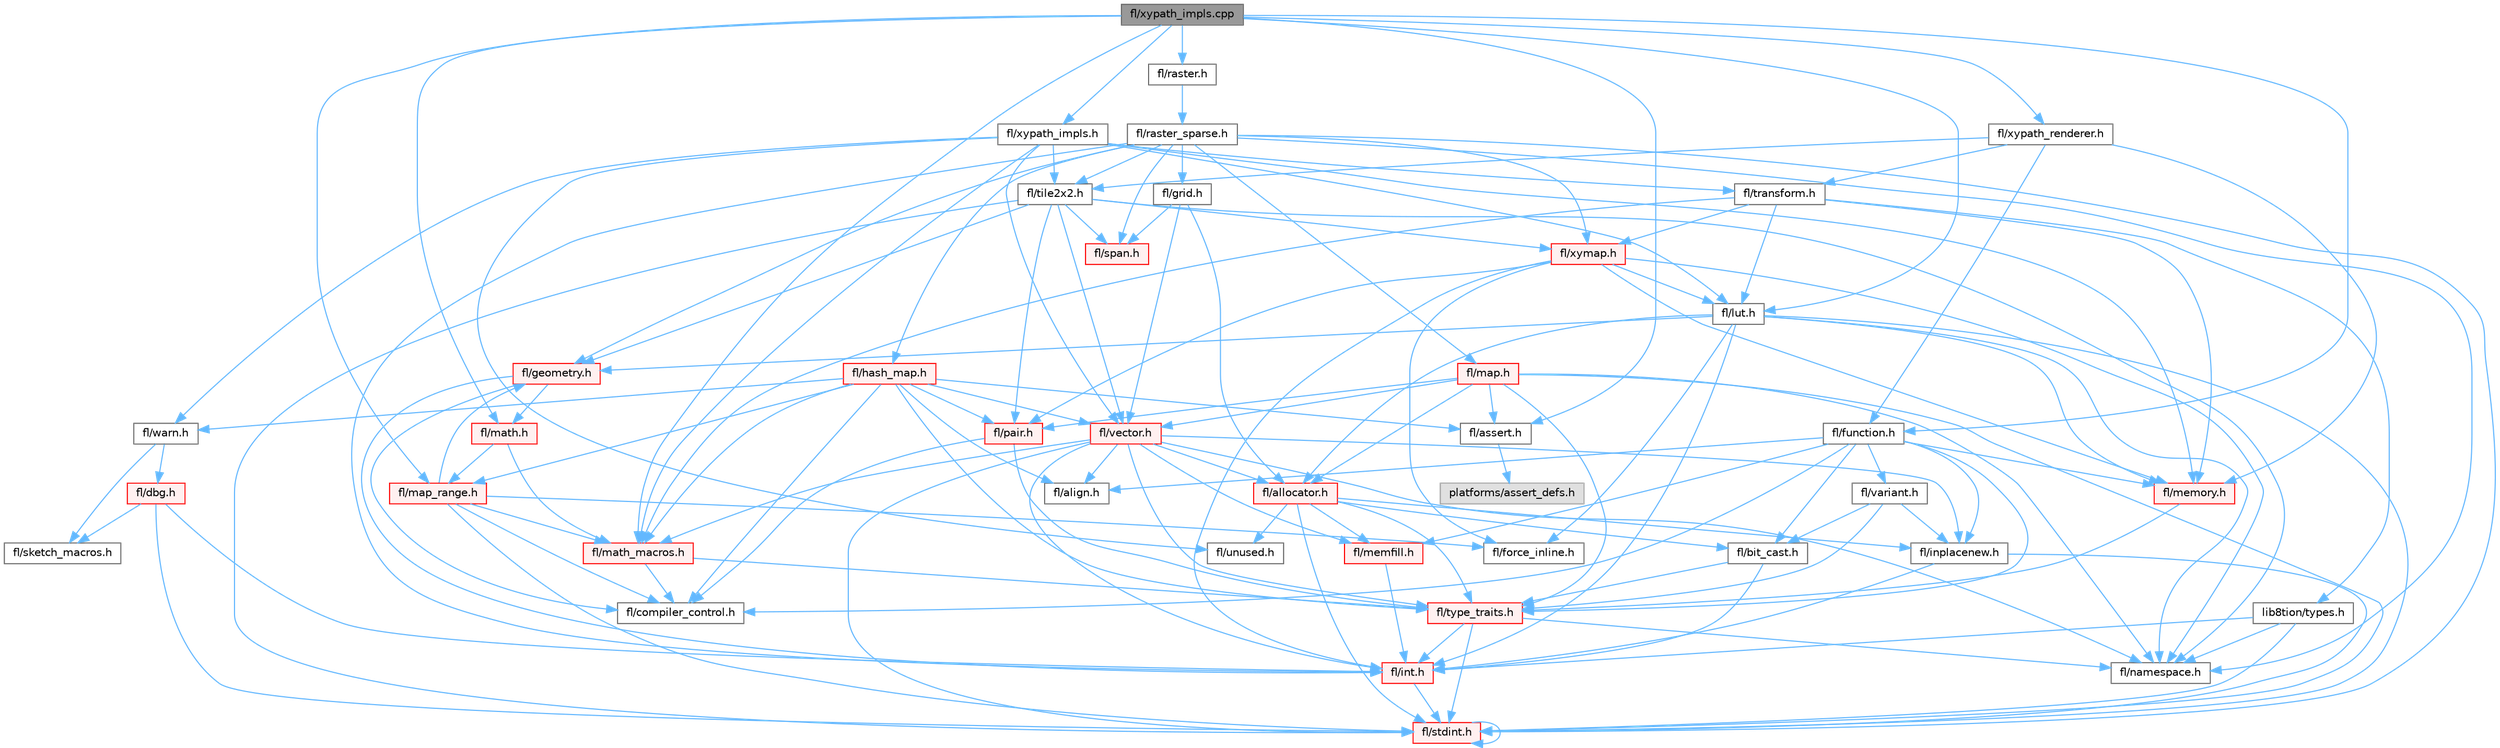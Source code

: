 digraph "fl/xypath_impls.cpp"
{
 // INTERACTIVE_SVG=YES
 // LATEX_PDF_SIZE
  bgcolor="transparent";
  edge [fontname=Helvetica,fontsize=10,labelfontname=Helvetica,labelfontsize=10];
  node [fontname=Helvetica,fontsize=10,shape=box,height=0.2,width=0.4];
  Node1 [id="Node000001",label="fl/xypath_impls.cpp",height=0.2,width=0.4,color="gray40", fillcolor="grey60", style="filled", fontcolor="black",tooltip=" "];
  Node1 -> Node2 [id="edge1_Node000001_Node000002",color="steelblue1",style="solid",tooltip=" "];
  Node2 [id="Node000002",label="fl/xypath_impls.h",height=0.2,width=0.4,color="grey40", fillcolor="white", style="filled",URL="$d8/d5f/xypath__impls_8h.html",tooltip=" "];
  Node2 -> Node3 [id="edge2_Node000002_Node000003",color="steelblue1",style="solid",tooltip=" "];
  Node3 [id="Node000003",label="fl/lut.h",height=0.2,width=0.4,color="grey40", fillcolor="white", style="filled",URL="$db/d54/lut_8h.html",tooltip=" "];
  Node3 -> Node4 [id="edge3_Node000003_Node000004",color="steelblue1",style="solid",tooltip=" "];
  Node4 [id="Node000004",label="fl/allocator.h",height=0.2,width=0.4,color="red", fillcolor="#FFF0F0", style="filled",URL="$da/da9/allocator_8h.html",tooltip=" "];
  Node4 -> Node32 [id="edge4_Node000004_Node000032",color="steelblue1",style="solid",tooltip=" "];
  Node32 [id="Node000032",label="fl/inplacenew.h",height=0.2,width=0.4,color="grey40", fillcolor="white", style="filled",URL="$db/d36/inplacenew_8h.html",tooltip=" "];
  Node32 -> Node9 [id="edge5_Node000032_Node000009",color="steelblue1",style="solid",tooltip=" "];
  Node9 [id="Node000009",label="fl/stdint.h",height=0.2,width=0.4,color="red", fillcolor="#FFF0F0", style="filled",URL="$df/dd8/stdint_8h.html",tooltip=" "];
  Node9 -> Node9 [id="edge6_Node000009_Node000009",color="steelblue1",style="solid",tooltip=" "];
  Node32 -> Node8 [id="edge7_Node000032_Node000008",color="steelblue1",style="solid",tooltip=" "];
  Node8 [id="Node000008",label="fl/int.h",height=0.2,width=0.4,color="red", fillcolor="#FFF0F0", style="filled",URL="$d3/d7e/int_8h.html",tooltip=" "];
  Node8 -> Node9 [id="edge8_Node000008_Node000009",color="steelblue1",style="solid",tooltip=" "];
  Node4 -> Node47 [id="edge9_Node000004_Node000047",color="steelblue1",style="solid",tooltip=" "];
  Node47 [id="Node000047",label="fl/memfill.h",height=0.2,width=0.4,color="red", fillcolor="#FFF0F0", style="filled",URL="$d0/dda/memfill_8h.html",tooltip=" "];
  Node47 -> Node8 [id="edge10_Node000047_Node000008",color="steelblue1",style="solid",tooltip=" "];
  Node4 -> Node20 [id="edge11_Node000004_Node000020",color="steelblue1",style="solid",tooltip=" "];
  Node20 [id="Node000020",label="fl/type_traits.h",height=0.2,width=0.4,color="red", fillcolor="#FFF0F0", style="filled",URL="$df/d63/type__traits_8h.html",tooltip=" "];
  Node20 -> Node9 [id="edge12_Node000020_Node000009",color="steelblue1",style="solid",tooltip=" "];
  Node20 -> Node21 [id="edge13_Node000020_Node000021",color="steelblue1",style="solid",tooltip=" "];
  Node21 [id="Node000021",label="fl/namespace.h",height=0.2,width=0.4,color="grey40", fillcolor="white", style="filled",URL="$df/d2a/namespace_8h.html",tooltip="Implements the FastLED namespace macros."];
  Node20 -> Node8 [id="edge14_Node000020_Node000008",color="steelblue1",style="solid",tooltip=" "];
  Node4 -> Node50 [id="edge15_Node000004_Node000050",color="steelblue1",style="solid",tooltip=" "];
  Node50 [id="Node000050",label="fl/unused.h",height=0.2,width=0.4,color="grey40", fillcolor="white", style="filled",URL="$d8/d4b/unused_8h.html",tooltip=" "];
  Node4 -> Node35 [id="edge16_Node000004_Node000035",color="steelblue1",style="solid",tooltip=" "];
  Node35 [id="Node000035",label="fl/bit_cast.h",height=0.2,width=0.4,color="grey40", fillcolor="white", style="filled",URL="$df/d72/bit__cast_8h.html",tooltip=" "];
  Node35 -> Node20 [id="edge17_Node000035_Node000020",color="steelblue1",style="solid",tooltip=" "];
  Node35 -> Node8 [id="edge18_Node000035_Node000008",color="steelblue1",style="solid",tooltip=" "];
  Node4 -> Node9 [id="edge19_Node000004_Node000009",color="steelblue1",style="solid",tooltip=" "];
  Node3 -> Node16 [id="edge20_Node000003_Node000016",color="steelblue1",style="solid",tooltip=" "];
  Node16 [id="Node000016",label="fl/force_inline.h",height=0.2,width=0.4,color="grey40", fillcolor="white", style="filled",URL="$d4/d64/force__inline_8h.html",tooltip=" "];
  Node3 -> Node23 [id="edge21_Node000003_Node000023",color="steelblue1",style="solid",tooltip=" "];
  Node23 [id="Node000023",label="fl/memory.h",height=0.2,width=0.4,color="red", fillcolor="#FFF0F0", style="filled",URL="$dc/d18/memory_8h.html",tooltip=" "];
  Node23 -> Node20 [id="edge22_Node000023_Node000020",color="steelblue1",style="solid",tooltip=" "];
  Node3 -> Node9 [id="edge23_Node000003_Node000009",color="steelblue1",style="solid",tooltip=" "];
  Node3 -> Node8 [id="edge24_Node000003_Node000008",color="steelblue1",style="solid",tooltip=" "];
  Node3 -> Node12 [id="edge25_Node000003_Node000012",color="steelblue1",style="solid",tooltip=" "];
  Node12 [id="Node000012",label="fl/geometry.h",height=0.2,width=0.4,color="red", fillcolor="#FFF0F0", style="filled",URL="$d4/d67/geometry_8h.html",tooltip=" "];
  Node12 -> Node8 [id="edge26_Node000012_Node000008",color="steelblue1",style="solid",tooltip=" "];
  Node12 -> Node13 [id="edge27_Node000012_Node000013",color="steelblue1",style="solid",tooltip=" "];
  Node13 [id="Node000013",label="fl/math.h",height=0.2,width=0.4,color="red", fillcolor="#FFF0F0", style="filled",URL="$df/db1/math_8h.html",tooltip=" "];
  Node13 -> Node17 [id="edge28_Node000013_Node000017",color="steelblue1",style="solid",tooltip=" "];
  Node17 [id="Node000017",label="fl/map_range.h",height=0.2,width=0.4,color="red", fillcolor="#FFF0F0", style="filled",URL="$d1/d47/map__range_8h.html",tooltip=" "];
  Node17 -> Node9 [id="edge29_Node000017_Node000009",color="steelblue1",style="solid",tooltip=" "];
  Node17 -> Node16 [id="edge30_Node000017_Node000016",color="steelblue1",style="solid",tooltip=" "];
  Node17 -> Node18 [id="edge31_Node000017_Node000018",color="steelblue1",style="solid",tooltip=" "];
  Node18 [id="Node000018",label="fl/math_macros.h",height=0.2,width=0.4,color="red", fillcolor="#FFF0F0", style="filled",URL="$d8/db8/math__macros_8h.html",tooltip=" "];
  Node18 -> Node19 [id="edge32_Node000018_Node000019",color="steelblue1",style="solid",tooltip=" "];
  Node19 [id="Node000019",label="fl/compiler_control.h",height=0.2,width=0.4,color="grey40", fillcolor="white", style="filled",URL="$d4/d54/compiler__control_8h.html",tooltip=" "];
  Node18 -> Node20 [id="edge33_Node000018_Node000020",color="steelblue1",style="solid",tooltip=" "];
  Node17 -> Node19 [id="edge34_Node000017_Node000019",color="steelblue1",style="solid",tooltip=" "];
  Node17 -> Node12 [id="edge35_Node000017_Node000012",color="steelblue1",style="solid",tooltip=" "];
  Node13 -> Node18 [id="edge36_Node000013_Node000018",color="steelblue1",style="solid",tooltip=" "];
  Node12 -> Node19 [id="edge37_Node000012_Node000019",color="steelblue1",style="solid",tooltip=" "];
  Node3 -> Node21 [id="edge38_Node000003_Node000021",color="steelblue1",style="solid",tooltip=" "];
  Node2 -> Node18 [id="edge39_Node000002_Node000018",color="steelblue1",style="solid",tooltip=" "];
  Node2 -> Node23 [id="edge40_Node000002_Node000023",color="steelblue1",style="solid",tooltip=" "];
  Node2 -> Node53 [id="edge41_Node000002_Node000053",color="steelblue1",style="solid",tooltip=" "];
  Node53 [id="Node000053",label="fl/tile2x2.h",height=0.2,width=0.4,color="grey40", fillcolor="white", style="filled",URL="$d2/db4/tile2x2_8h.html",tooltip=" "];
  Node53 -> Node9 [id="edge42_Node000053_Node000009",color="steelblue1",style="solid",tooltip=" "];
  Node53 -> Node12 [id="edge43_Node000053_Node000012",color="steelblue1",style="solid",tooltip=" "];
  Node53 -> Node21 [id="edge44_Node000053_Node000021",color="steelblue1",style="solid",tooltip=" "];
  Node53 -> Node54 [id="edge45_Node000053_Node000054",color="steelblue1",style="solid",tooltip=" "];
  Node54 [id="Node000054",label="fl/pair.h",height=0.2,width=0.4,color="red", fillcolor="#FFF0F0", style="filled",URL="$d3/d41/pair_8h.html",tooltip=" "];
  Node54 -> Node19 [id="edge46_Node000054_Node000019",color="steelblue1",style="solid",tooltip=" "];
  Node54 -> Node20 [id="edge47_Node000054_Node000020",color="steelblue1",style="solid",tooltip=" "];
  Node53 -> Node48 [id="edge48_Node000053_Node000048",color="steelblue1",style="solid",tooltip=" "];
  Node48 [id="Node000048",label="fl/span.h",height=0.2,width=0.4,color="red", fillcolor="#FFF0F0", style="filled",URL="$d4/d7a/span_8h.html",tooltip=" "];
  Node53 -> Node55 [id="edge49_Node000053_Node000055",color="steelblue1",style="solid",tooltip=" "];
  Node55 [id="Node000055",label="fl/xymap.h",height=0.2,width=0.4,color="red", fillcolor="#FFF0F0", style="filled",URL="$da/d61/xymap_8h.html",tooltip=" "];
  Node55 -> Node8 [id="edge50_Node000055_Node000008",color="steelblue1",style="solid",tooltip=" "];
  Node55 -> Node21 [id="edge51_Node000055_Node000021",color="steelblue1",style="solid",tooltip=" "];
  Node55 -> Node16 [id="edge52_Node000055_Node000016",color="steelblue1",style="solid",tooltip=" "];
  Node55 -> Node54 [id="edge53_Node000055_Node000054",color="steelblue1",style="solid",tooltip=" "];
  Node55 -> Node3 [id="edge54_Node000055_Node000003",color="steelblue1",style="solid",tooltip=" "];
  Node55 -> Node23 [id="edge55_Node000055_Node000023",color="steelblue1",style="solid",tooltip=" "];
  Node53 -> Node44 [id="edge56_Node000053_Node000044",color="steelblue1",style="solid",tooltip=" "];
  Node44 [id="Node000044",label="fl/vector.h",height=0.2,width=0.4,color="red", fillcolor="#FFF0F0", style="filled",URL="$d6/d68/vector_8h.html",tooltip=" "];
  Node44 -> Node9 [id="edge57_Node000044_Node000009",color="steelblue1",style="solid",tooltip=" "];
  Node44 -> Node8 [id="edge58_Node000044_Node000008",color="steelblue1",style="solid",tooltip=" "];
  Node44 -> Node18 [id="edge59_Node000044_Node000018",color="steelblue1",style="solid",tooltip=" "];
  Node44 -> Node47 [id="edge60_Node000044_Node000047",color="steelblue1",style="solid",tooltip=" "];
  Node44 -> Node21 [id="edge61_Node000044_Node000021",color="steelblue1",style="solid",tooltip=" "];
  Node44 -> Node4 [id="edge62_Node000044_Node000004",color="steelblue1",style="solid",tooltip=" "];
  Node44 -> Node20 [id="edge63_Node000044_Node000020",color="steelblue1",style="solid",tooltip=" "];
  Node44 -> Node32 [id="edge64_Node000044_Node000032",color="steelblue1",style="solid",tooltip=" "];
  Node44 -> Node40 [id="edge65_Node000044_Node000040",color="steelblue1",style="solid",tooltip=" "];
  Node40 [id="Node000040",label="fl/align.h",height=0.2,width=0.4,color="grey40", fillcolor="white", style="filled",URL="$d1/ddf/align_8h.html",tooltip=" "];
  Node2 -> Node65 [id="edge66_Node000002_Node000065",color="steelblue1",style="solid",tooltip=" "];
  Node65 [id="Node000065",label="fl/transform.h",height=0.2,width=0.4,color="grey40", fillcolor="white", style="filled",URL="$d2/d80/transform_8h.html",tooltip=" "];
  Node65 -> Node3 [id="edge67_Node000065_Node000003",color="steelblue1",style="solid",tooltip=" "];
  Node65 -> Node18 [id="edge68_Node000065_Node000018",color="steelblue1",style="solid",tooltip=" "];
  Node65 -> Node23 [id="edge69_Node000065_Node000023",color="steelblue1",style="solid",tooltip=" "];
  Node65 -> Node55 [id="edge70_Node000065_Node000055",color="steelblue1",style="solid",tooltip=" "];
  Node65 -> Node60 [id="edge71_Node000065_Node000060",color="steelblue1",style="solid",tooltip=" "];
  Node60 [id="Node000060",label="lib8tion/types.h",height=0.2,width=0.4,color="grey40", fillcolor="white", style="filled",URL="$d9/ddf/lib8tion_2types_8h.html",tooltip="Defines fractional types used for lib8tion functions."];
  Node60 -> Node9 [id="edge72_Node000060_Node000009",color="steelblue1",style="solid",tooltip=" "];
  Node60 -> Node8 [id="edge73_Node000060_Node000008",color="steelblue1",style="solid",tooltip=" "];
  Node60 -> Node21 [id="edge74_Node000060_Node000021",color="steelblue1",style="solid",tooltip=" "];
  Node2 -> Node50 [id="edge75_Node000002_Node000050",color="steelblue1",style="solid",tooltip=" "];
  Node2 -> Node44 [id="edge76_Node000002_Node000044",color="steelblue1",style="solid",tooltip=" "];
  Node2 -> Node66 [id="edge77_Node000002_Node000066",color="steelblue1",style="solid",tooltip=" "];
  Node66 [id="Node000066",label="fl/warn.h",height=0.2,width=0.4,color="grey40", fillcolor="white", style="filled",URL="$de/d77/warn_8h.html",tooltip=" "];
  Node66 -> Node67 [id="edge78_Node000066_Node000067",color="steelblue1",style="solid",tooltip=" "];
  Node67 [id="Node000067",label="fl/dbg.h",height=0.2,width=0.4,color="red", fillcolor="#FFF0F0", style="filled",URL="$d6/d01/dbg_8h.html",tooltip=" "];
  Node67 -> Node69 [id="edge79_Node000067_Node000069",color="steelblue1",style="solid",tooltip=" "];
  Node69 [id="Node000069",label="fl/sketch_macros.h",height=0.2,width=0.4,color="grey40", fillcolor="white", style="filled",URL="$d1/dbc/sketch__macros_8h.html",tooltip=" "];
  Node67 -> Node8 [id="edge80_Node000067_Node000008",color="steelblue1",style="solid",tooltip=" "];
  Node67 -> Node9 [id="edge81_Node000067_Node000009",color="steelblue1",style="solid",tooltip=" "];
  Node66 -> Node69 [id="edge82_Node000066_Node000069",color="steelblue1",style="solid",tooltip=" "];
  Node1 -> Node13 [id="edge83_Node000001_Node000013",color="steelblue1",style="solid",tooltip=" "];
  Node1 -> Node70 [id="edge84_Node000001_Node000070",color="steelblue1",style="solid",tooltip=" "];
  Node70 [id="Node000070",label="fl/assert.h",height=0.2,width=0.4,color="grey40", fillcolor="white", style="filled",URL="$dc/da7/assert_8h.html",tooltip=" "];
  Node70 -> Node71 [id="edge85_Node000070_Node000071",color="steelblue1",style="solid",tooltip=" "];
  Node71 [id="Node000071",label="platforms/assert_defs.h",height=0.2,width=0.4,color="grey60", fillcolor="#E0E0E0", style="filled",tooltip=" "];
  Node1 -> Node72 [id="edge86_Node000001_Node000072",color="steelblue1",style="solid",tooltip=" "];
  Node72 [id="Node000072",label="fl/function.h",height=0.2,width=0.4,color="grey40", fillcolor="white", style="filled",URL="$dd/d67/function_8h.html",tooltip=" "];
  Node72 -> Node23 [id="edge87_Node000072_Node000023",color="steelblue1",style="solid",tooltip=" "];
  Node72 -> Node20 [id="edge88_Node000072_Node000020",color="steelblue1",style="solid",tooltip=" "];
  Node72 -> Node19 [id="edge89_Node000072_Node000019",color="steelblue1",style="solid",tooltip=" "];
  Node72 -> Node43 [id="edge90_Node000072_Node000043",color="steelblue1",style="solid",tooltip=" "];
  Node43 [id="Node000043",label="fl/variant.h",height=0.2,width=0.4,color="grey40", fillcolor="white", style="filled",URL="$d6/d10/variant_8h.html",tooltip=" "];
  Node43 -> Node32 [id="edge91_Node000043_Node000032",color="steelblue1",style="solid",tooltip=" "];
  Node43 -> Node20 [id="edge92_Node000043_Node000020",color="steelblue1",style="solid",tooltip=" "];
  Node43 -> Node35 [id="edge93_Node000043_Node000035",color="steelblue1",style="solid",tooltip=" "];
  Node72 -> Node47 [id="edge94_Node000072_Node000047",color="steelblue1",style="solid",tooltip=" "];
  Node72 -> Node32 [id="edge95_Node000072_Node000032",color="steelblue1",style="solid",tooltip=" "];
  Node72 -> Node35 [id="edge96_Node000072_Node000035",color="steelblue1",style="solid",tooltip=" "];
  Node72 -> Node40 [id="edge97_Node000072_Node000040",color="steelblue1",style="solid",tooltip=" "];
  Node1 -> Node3 [id="edge98_Node000001_Node000003",color="steelblue1",style="solid",tooltip=" "];
  Node1 -> Node17 [id="edge99_Node000001_Node000017",color="steelblue1",style="solid",tooltip=" "];
  Node1 -> Node18 [id="edge100_Node000001_Node000018",color="steelblue1",style="solid",tooltip=" "];
  Node1 -> Node73 [id="edge101_Node000001_Node000073",color="steelblue1",style="solid",tooltip=" "];
  Node73 [id="Node000073",label="fl/raster.h",height=0.2,width=0.4,color="grey40", fillcolor="white", style="filled",URL="$d1/d1e/raster_8h.html",tooltip=" "];
  Node73 -> Node74 [id="edge102_Node000073_Node000074",color="steelblue1",style="solid",tooltip=" "];
  Node74 [id="Node000074",label="fl/raster_sparse.h",height=0.2,width=0.4,color="grey40", fillcolor="white", style="filled",URL="$d4/df9/raster__sparse_8h.html",tooltip=" "];
  Node74 -> Node9 [id="edge103_Node000074_Node000009",color="steelblue1",style="solid",tooltip=" "];
  Node74 -> Node8 [id="edge104_Node000074_Node000008",color="steelblue1",style="solid",tooltip=" "];
  Node74 -> Node12 [id="edge105_Node000074_Node000012",color="steelblue1",style="solid",tooltip=" "];
  Node74 -> Node75 [id="edge106_Node000074_Node000075",color="steelblue1",style="solid",tooltip=" "];
  Node75 [id="Node000075",label="fl/grid.h",height=0.2,width=0.4,color="grey40", fillcolor="white", style="filled",URL="$da/d15/grid_8h.html",tooltip=" "];
  Node75 -> Node48 [id="edge107_Node000075_Node000048",color="steelblue1",style="solid",tooltip=" "];
  Node75 -> Node44 [id="edge108_Node000075_Node000044",color="steelblue1",style="solid",tooltip=" "];
  Node75 -> Node4 [id="edge109_Node000075_Node000004",color="steelblue1",style="solid",tooltip=" "];
  Node74 -> Node76 [id="edge110_Node000074_Node000076",color="steelblue1",style="solid",tooltip=" "];
  Node76 [id="Node000076",label="fl/hash_map.h",height=0.2,width=0.4,color="red", fillcolor="#FFF0F0", style="filled",URL="$d6/d13/hash__map_8h.html",tooltip=" "];
  Node76 -> Node70 [id="edge111_Node000076_Node000070",color="steelblue1",style="solid",tooltip=" "];
  Node76 -> Node17 [id="edge112_Node000076_Node000017",color="steelblue1",style="solid",tooltip=" "];
  Node76 -> Node54 [id="edge113_Node000076_Node000054",color="steelblue1",style="solid",tooltip=" "];
  Node76 -> Node20 [id="edge114_Node000076_Node000020",color="steelblue1",style="solid",tooltip=" "];
  Node76 -> Node44 [id="edge115_Node000076_Node000044",color="steelblue1",style="solid",tooltip=" "];
  Node76 -> Node66 [id="edge116_Node000076_Node000066",color="steelblue1",style="solid",tooltip=" "];
  Node76 -> Node40 [id="edge117_Node000076_Node000040",color="steelblue1",style="solid",tooltip=" "];
  Node76 -> Node19 [id="edge118_Node000076_Node000019",color="steelblue1",style="solid",tooltip=" "];
  Node76 -> Node18 [id="edge119_Node000076_Node000018",color="steelblue1",style="solid",tooltip=" "];
  Node74 -> Node78 [id="edge120_Node000074_Node000078",color="steelblue1",style="solid",tooltip=" "];
  Node78 [id="Node000078",label="fl/map.h",height=0.2,width=0.4,color="red", fillcolor="#FFF0F0", style="filled",URL="$dc/db7/map_8h.html",tooltip=" "];
  Node78 -> Node9 [id="edge121_Node000078_Node000009",color="steelblue1",style="solid",tooltip=" "];
  Node78 -> Node70 [id="edge122_Node000078_Node000070",color="steelblue1",style="solid",tooltip=" "];
  Node78 -> Node21 [id="edge123_Node000078_Node000021",color="steelblue1",style="solid",tooltip=" "];
  Node78 -> Node54 [id="edge124_Node000078_Node000054",color="steelblue1",style="solid",tooltip=" "];
  Node78 -> Node20 [id="edge125_Node000078_Node000020",color="steelblue1",style="solid",tooltip=" "];
  Node78 -> Node44 [id="edge126_Node000078_Node000044",color="steelblue1",style="solid",tooltip=" "];
  Node78 -> Node4 [id="edge127_Node000078_Node000004",color="steelblue1",style="solid",tooltip=" "];
  Node74 -> Node21 [id="edge128_Node000074_Node000021",color="steelblue1",style="solid",tooltip=" "];
  Node74 -> Node48 [id="edge129_Node000074_Node000048",color="steelblue1",style="solid",tooltip=" "];
  Node74 -> Node53 [id="edge130_Node000074_Node000053",color="steelblue1",style="solid",tooltip=" "];
  Node74 -> Node55 [id="edge131_Node000074_Node000055",color="steelblue1",style="solid",tooltip=" "];
  Node1 -> Node85 [id="edge132_Node000001_Node000085",color="steelblue1",style="solid",tooltip=" "];
  Node85 [id="Node000085",label="fl/xypath_renderer.h",height=0.2,width=0.4,color="grey40", fillcolor="white", style="filled",URL="$d2/d88/xypath__renderer_8h.html",tooltip=" "];
  Node85 -> Node72 [id="edge133_Node000085_Node000072",color="steelblue1",style="solid",tooltip=" "];
  Node85 -> Node23 [id="edge134_Node000085_Node000023",color="steelblue1",style="solid",tooltip=" "];
  Node85 -> Node53 [id="edge135_Node000085_Node000053",color="steelblue1",style="solid",tooltip=" "];
  Node85 -> Node65 [id="edge136_Node000085_Node000065",color="steelblue1",style="solid",tooltip=" "];
}
